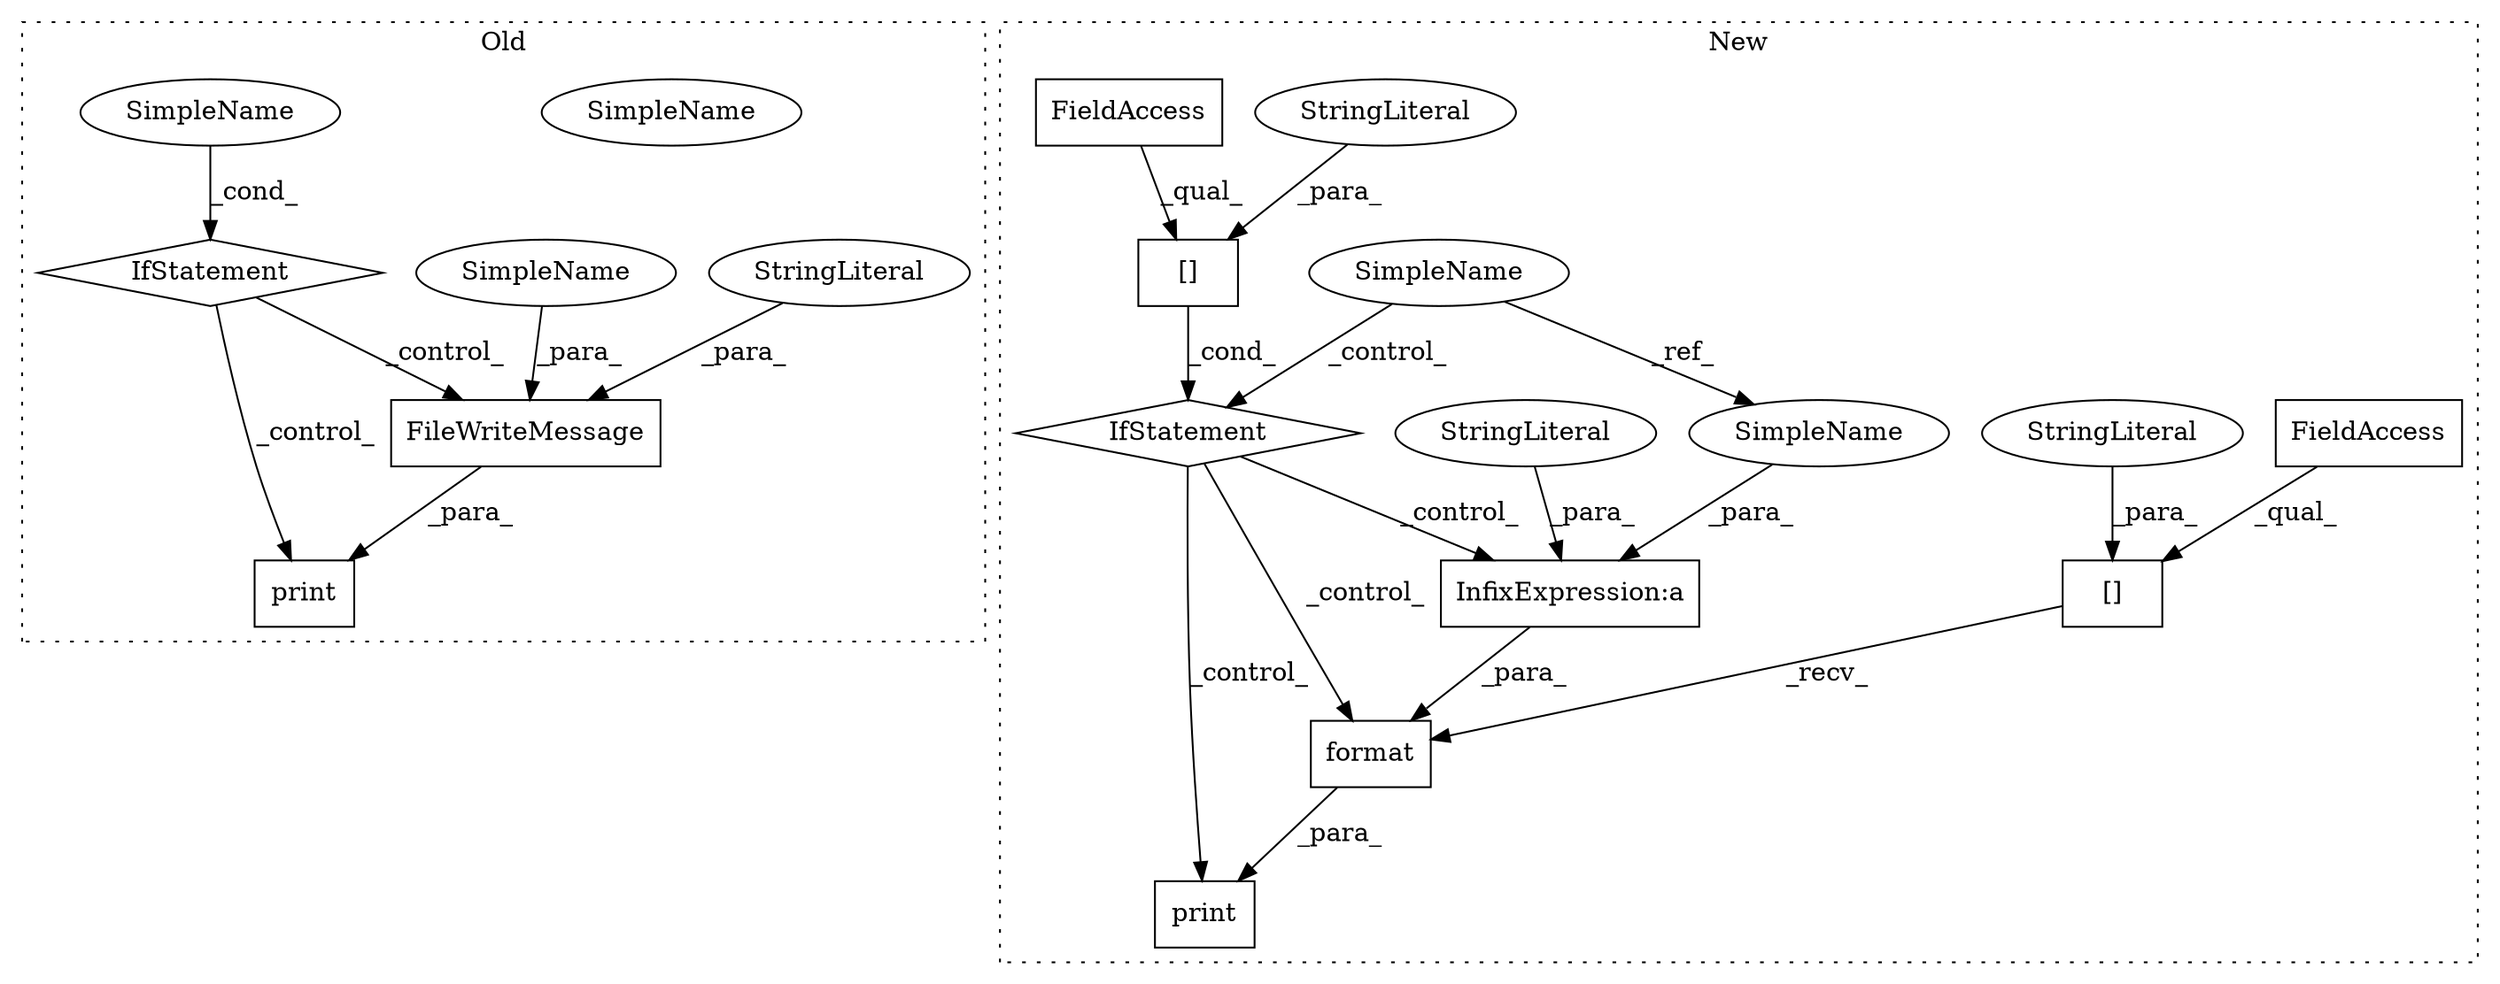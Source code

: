 digraph G {
subgraph cluster0 {
1 [label="FileWriteMessage" a="32" s="9705,9736" l="17,1" shape="box"];
8 [label="print" a="32" s="9699,9737" l="6,1" shape="box"];
9 [label="StringLiteral" a="45" s="9731" l="5" shape="ellipse"];
15 [label="IfStatement" a="25" s="9676,9687" l="4,2" shape="diamond"];
16 [label="SimpleName" a="42" s="9680" l="7" shape="ellipse"];
19 [label="SimpleName" a="42" s="9722" l="8" shape="ellipse"];
20 [label="SimpleName" a="42" s="9680" l="7" shape="ellipse"];
label = "Old";
style="dotted";
}
subgraph cluster1 {
2 [label="format" a="32" s="9688,9712" l="7,1" shape="box"];
3 [label="InfixExpression:a" a="27" s="9703" l="3" shape="box"];
4 [label="[]" a="2" s="9673,9686" l="9,1" shape="box"];
5 [label="StringLiteral" a="45" s="9682" l="4" shape="ellipse"];
6 [label="StringLiteral" a="45" s="9706" l="6" shape="ellipse"];
7 [label="print" a="32" s="9667,9713" l="6,1" shape="box"];
10 [label="[]" a="2" s="9636,9654" l="9,1" shape="box"];
11 [label="IfStatement" a="25" s="9632,9655" l="4,2" shape="diamond"];
12 [label="StringLiteral" a="45" s="9645" l="9" shape="ellipse"];
13 [label="FieldAccess" a="22" s="9673" l="8" shape="box"];
14 [label="FieldAccess" a="22" s="9636" l="8" shape="box"];
17 [label="SimpleName" a="42" s="4510" l="8" shape="ellipse"];
18 [label="SimpleName" a="42" s="9695" l="8" shape="ellipse"];
label = "New";
style="dotted";
}
1 -> 8 [label="_para_"];
2 -> 7 [label="_para_"];
3 -> 2 [label="_para_"];
4 -> 2 [label="_recv_"];
5 -> 4 [label="_para_"];
6 -> 3 [label="_para_"];
9 -> 1 [label="_para_"];
10 -> 11 [label="_cond_"];
11 -> 3 [label="_control_"];
11 -> 7 [label="_control_"];
11 -> 2 [label="_control_"];
12 -> 10 [label="_para_"];
13 -> 4 [label="_qual_"];
14 -> 10 [label="_qual_"];
15 -> 1 [label="_control_"];
15 -> 8 [label="_control_"];
17 -> 11 [label="_control_"];
17 -> 18 [label="_ref_"];
18 -> 3 [label="_para_"];
19 -> 1 [label="_para_"];
20 -> 15 [label="_cond_"];
}